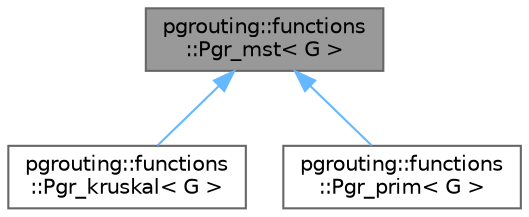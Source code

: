 digraph "pgrouting::functions::Pgr_mst&lt; G &gt;"
{
 // LATEX_PDF_SIZE
  bgcolor="transparent";
  edge [fontname=Helvetica,fontsize=10,labelfontname=Helvetica,labelfontsize=10];
  node [fontname=Helvetica,fontsize=10,shape=box,height=0.2,width=0.4];
  Node1 [id="Node000001",label="pgrouting::functions\l::Pgr_mst\< G \>",height=0.2,width=0.4,color="gray40", fillcolor="grey60", style="filled", fontcolor="black",tooltip=" "];
  Node1 -> Node2 [id="edge1_Node000001_Node000002",dir="back",color="steelblue1",style="solid",tooltip=" "];
  Node2 [id="Node000002",label="pgrouting::functions\l::Pgr_kruskal\< G \>",height=0.2,width=0.4,color="gray40", fillcolor="white", style="filled",URL="$classpgrouting_1_1functions_1_1Pgr__kruskal.html",tooltip=" "];
  Node1 -> Node3 [id="edge2_Node000001_Node000003",dir="back",color="steelblue1",style="solid",tooltip=" "];
  Node3 [id="Node000003",label="pgrouting::functions\l::Pgr_prim\< G \>",height=0.2,width=0.4,color="gray40", fillcolor="white", style="filled",URL="$classpgrouting_1_1functions_1_1Pgr__prim.html",tooltip=" "];
}
